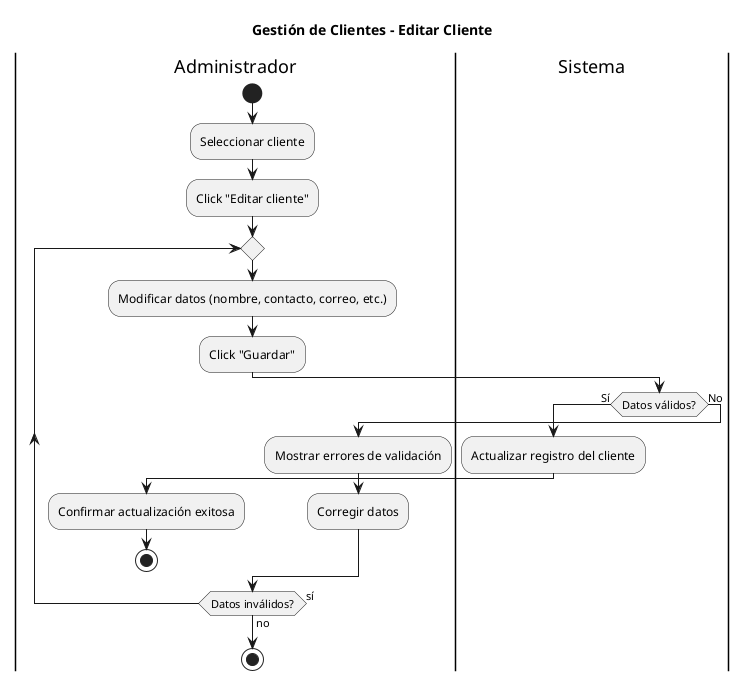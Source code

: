 @startuml
title Gestión de Clientes - Editar Cliente
|Administrador|
start
:Seleccionar cliente;
:Click "Editar cliente";
repeat
  :Modificar datos (nombre, contacto, correo, etc.);
  :Click "Guardar";

  |Sistema|
  if (Datos válidos?) then (Sí)
    :Actualizar registro del cliente;
    |Administrador|
    :Confirmar actualización exitosa;
    stop
  else (No)
    :Mostrar errores de validación;
    |Administrador|
    :Corregir datos;
  endif
repeat while (Datos inválidos?) is (sí) not (no)
stop
@enduml

